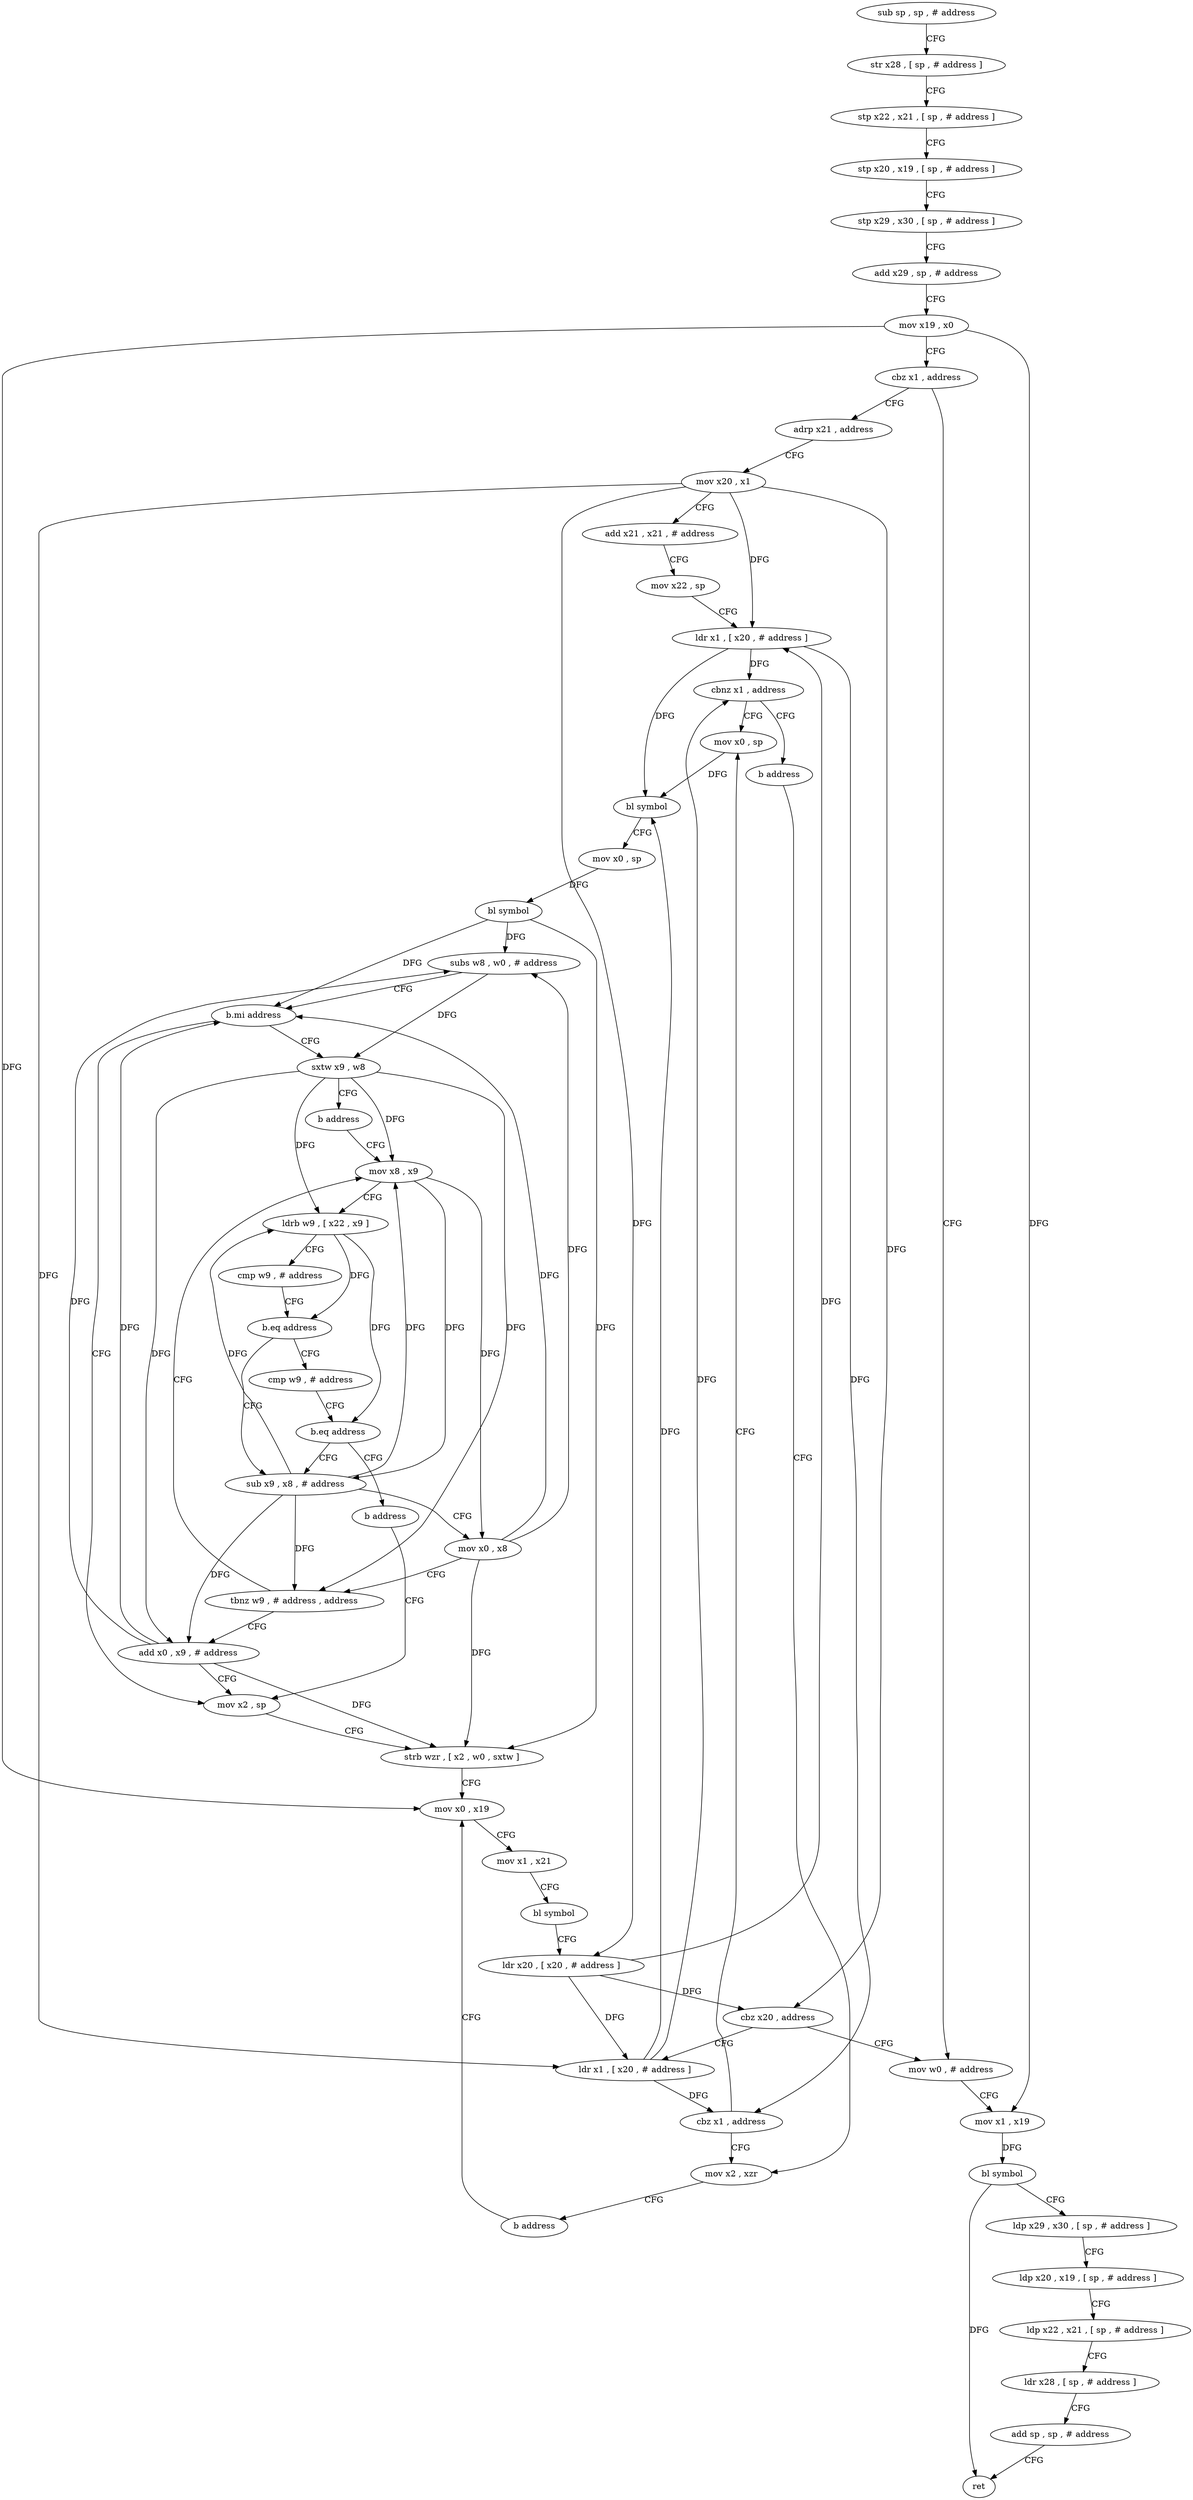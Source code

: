 digraph "func" {
"4216856" [label = "sub sp , sp , # address" ]
"4216860" [label = "str x28 , [ sp , # address ]" ]
"4216864" [label = "stp x22 , x21 , [ sp , # address ]" ]
"4216868" [label = "stp x20 , x19 , [ sp , # address ]" ]
"4216872" [label = "stp x29 , x30 , [ sp , # address ]" ]
"4216876" [label = "add x29 , sp , # address" ]
"4216880" [label = "mov x19 , x0" ]
"4216884" [label = "cbz x1 , address" ]
"4217036" [label = "mov w0 , # address" ]
"4216888" [label = "adrp x21 , address" ]
"4217040" [label = "mov x1 , x19" ]
"4217044" [label = "bl symbol" ]
"4217048" [label = "ldp x29 , x30 , [ sp , # address ]" ]
"4217052" [label = "ldp x20 , x19 , [ sp , # address ]" ]
"4217056" [label = "ldp x22 , x21 , [ sp , # address ]" ]
"4217060" [label = "ldr x28 , [ sp , # address ]" ]
"4217064" [label = "add sp , sp , # address" ]
"4217068" [label = "ret" ]
"4216892" [label = "mov x20 , x1" ]
"4216896" [label = "add x21 , x21 , # address" ]
"4216900" [label = "mov x22 , sp" ]
"4216904" [label = "ldr x1 , [ x20 , # address ]" ]
"4216908" [label = "cbnz x1 , address" ]
"4216956" [label = "mov x0 , sp" ]
"4216912" [label = "b address" ]
"4216960" [label = "bl symbol" ]
"4216964" [label = "mov x0 , sp" ]
"4216968" [label = "bl symbol" ]
"4216972" [label = "subs w8 , w0 , # address" ]
"4216976" [label = "b.mi address" ]
"4216920" [label = "mov x2 , sp" ]
"4216980" [label = "sxtw x9 , w8" ]
"4217028" [label = "mov x2 , xzr" ]
"4216924" [label = "strb wzr , [ x2 , w0 , sxtw ]" ]
"4216928" [label = "mov x0 , x19" ]
"4216984" [label = "b address" ]
"4217000" [label = "mov x8 , x9" ]
"4217032" [label = "b address" ]
"4216948" [label = "ldr x1 , [ x20 , # address ]" ]
"4216952" [label = "cbz x1 , address" ]
"4217004" [label = "ldrb w9 , [ x22 , x9 ]" ]
"4217008" [label = "cmp w9 , # address" ]
"4217012" [label = "b.eq address" ]
"4216988" [label = "sub x9 , x8 , # address" ]
"4217016" [label = "cmp w9 , # address" ]
"4216932" [label = "mov x1 , x21" ]
"4216936" [label = "bl symbol" ]
"4216940" [label = "ldr x20 , [ x20 , # address ]" ]
"4216944" [label = "cbz x20 , address" ]
"4216992" [label = "mov x0 , x8" ]
"4216996" [label = "tbnz w9 , # address , address" ]
"4216916" [label = "add x0 , x9 , # address" ]
"4217020" [label = "b.eq address" ]
"4217024" [label = "b address" ]
"4216856" -> "4216860" [ label = "CFG" ]
"4216860" -> "4216864" [ label = "CFG" ]
"4216864" -> "4216868" [ label = "CFG" ]
"4216868" -> "4216872" [ label = "CFG" ]
"4216872" -> "4216876" [ label = "CFG" ]
"4216876" -> "4216880" [ label = "CFG" ]
"4216880" -> "4216884" [ label = "CFG" ]
"4216880" -> "4217040" [ label = "DFG" ]
"4216880" -> "4216928" [ label = "DFG" ]
"4216884" -> "4217036" [ label = "CFG" ]
"4216884" -> "4216888" [ label = "CFG" ]
"4217036" -> "4217040" [ label = "CFG" ]
"4216888" -> "4216892" [ label = "CFG" ]
"4217040" -> "4217044" [ label = "DFG" ]
"4217044" -> "4217048" [ label = "CFG" ]
"4217044" -> "4217068" [ label = "DFG" ]
"4217048" -> "4217052" [ label = "CFG" ]
"4217052" -> "4217056" [ label = "CFG" ]
"4217056" -> "4217060" [ label = "CFG" ]
"4217060" -> "4217064" [ label = "CFG" ]
"4217064" -> "4217068" [ label = "CFG" ]
"4216892" -> "4216896" [ label = "CFG" ]
"4216892" -> "4216904" [ label = "DFG" ]
"4216892" -> "4216940" [ label = "DFG" ]
"4216892" -> "4216944" [ label = "DFG" ]
"4216892" -> "4216948" [ label = "DFG" ]
"4216896" -> "4216900" [ label = "CFG" ]
"4216900" -> "4216904" [ label = "CFG" ]
"4216904" -> "4216908" [ label = "DFG" ]
"4216904" -> "4216960" [ label = "DFG" ]
"4216904" -> "4216952" [ label = "DFG" ]
"4216908" -> "4216956" [ label = "CFG" ]
"4216908" -> "4216912" [ label = "CFG" ]
"4216956" -> "4216960" [ label = "DFG" ]
"4216912" -> "4217028" [ label = "CFG" ]
"4216960" -> "4216964" [ label = "CFG" ]
"4216964" -> "4216968" [ label = "DFG" ]
"4216968" -> "4216972" [ label = "DFG" ]
"4216968" -> "4216976" [ label = "DFG" ]
"4216968" -> "4216924" [ label = "DFG" ]
"4216972" -> "4216976" [ label = "CFG" ]
"4216972" -> "4216980" [ label = "DFG" ]
"4216976" -> "4216920" [ label = "CFG" ]
"4216976" -> "4216980" [ label = "CFG" ]
"4216920" -> "4216924" [ label = "CFG" ]
"4216980" -> "4216984" [ label = "CFG" ]
"4216980" -> "4217000" [ label = "DFG" ]
"4216980" -> "4217004" [ label = "DFG" ]
"4216980" -> "4216996" [ label = "DFG" ]
"4216980" -> "4216916" [ label = "DFG" ]
"4217028" -> "4217032" [ label = "CFG" ]
"4216924" -> "4216928" [ label = "CFG" ]
"4216928" -> "4216932" [ label = "CFG" ]
"4216984" -> "4217000" [ label = "CFG" ]
"4217000" -> "4217004" [ label = "CFG" ]
"4217000" -> "4216988" [ label = "DFG" ]
"4217000" -> "4216992" [ label = "DFG" ]
"4217032" -> "4216928" [ label = "CFG" ]
"4216948" -> "4216952" [ label = "DFG" ]
"4216948" -> "4216908" [ label = "DFG" ]
"4216948" -> "4216960" [ label = "DFG" ]
"4216952" -> "4217028" [ label = "CFG" ]
"4216952" -> "4216956" [ label = "CFG" ]
"4217004" -> "4217008" [ label = "CFG" ]
"4217004" -> "4217012" [ label = "DFG" ]
"4217004" -> "4217020" [ label = "DFG" ]
"4217008" -> "4217012" [ label = "CFG" ]
"4217012" -> "4216988" [ label = "CFG" ]
"4217012" -> "4217016" [ label = "CFG" ]
"4216988" -> "4216992" [ label = "CFG" ]
"4216988" -> "4217000" [ label = "DFG" ]
"4216988" -> "4217004" [ label = "DFG" ]
"4216988" -> "4216996" [ label = "DFG" ]
"4216988" -> "4216916" [ label = "DFG" ]
"4217016" -> "4217020" [ label = "CFG" ]
"4216932" -> "4216936" [ label = "CFG" ]
"4216936" -> "4216940" [ label = "CFG" ]
"4216940" -> "4216944" [ label = "DFG" ]
"4216940" -> "4216904" [ label = "DFG" ]
"4216940" -> "4216948" [ label = "DFG" ]
"4216944" -> "4217036" [ label = "CFG" ]
"4216944" -> "4216948" [ label = "CFG" ]
"4216992" -> "4216996" [ label = "CFG" ]
"4216992" -> "4216972" [ label = "DFG" ]
"4216992" -> "4216976" [ label = "DFG" ]
"4216992" -> "4216924" [ label = "DFG" ]
"4216996" -> "4216916" [ label = "CFG" ]
"4216996" -> "4217000" [ label = "CFG" ]
"4216916" -> "4216920" [ label = "CFG" ]
"4216916" -> "4216972" [ label = "DFG" ]
"4216916" -> "4216976" [ label = "DFG" ]
"4216916" -> "4216924" [ label = "DFG" ]
"4217020" -> "4216988" [ label = "CFG" ]
"4217020" -> "4217024" [ label = "CFG" ]
"4217024" -> "4216920" [ label = "CFG" ]
}
